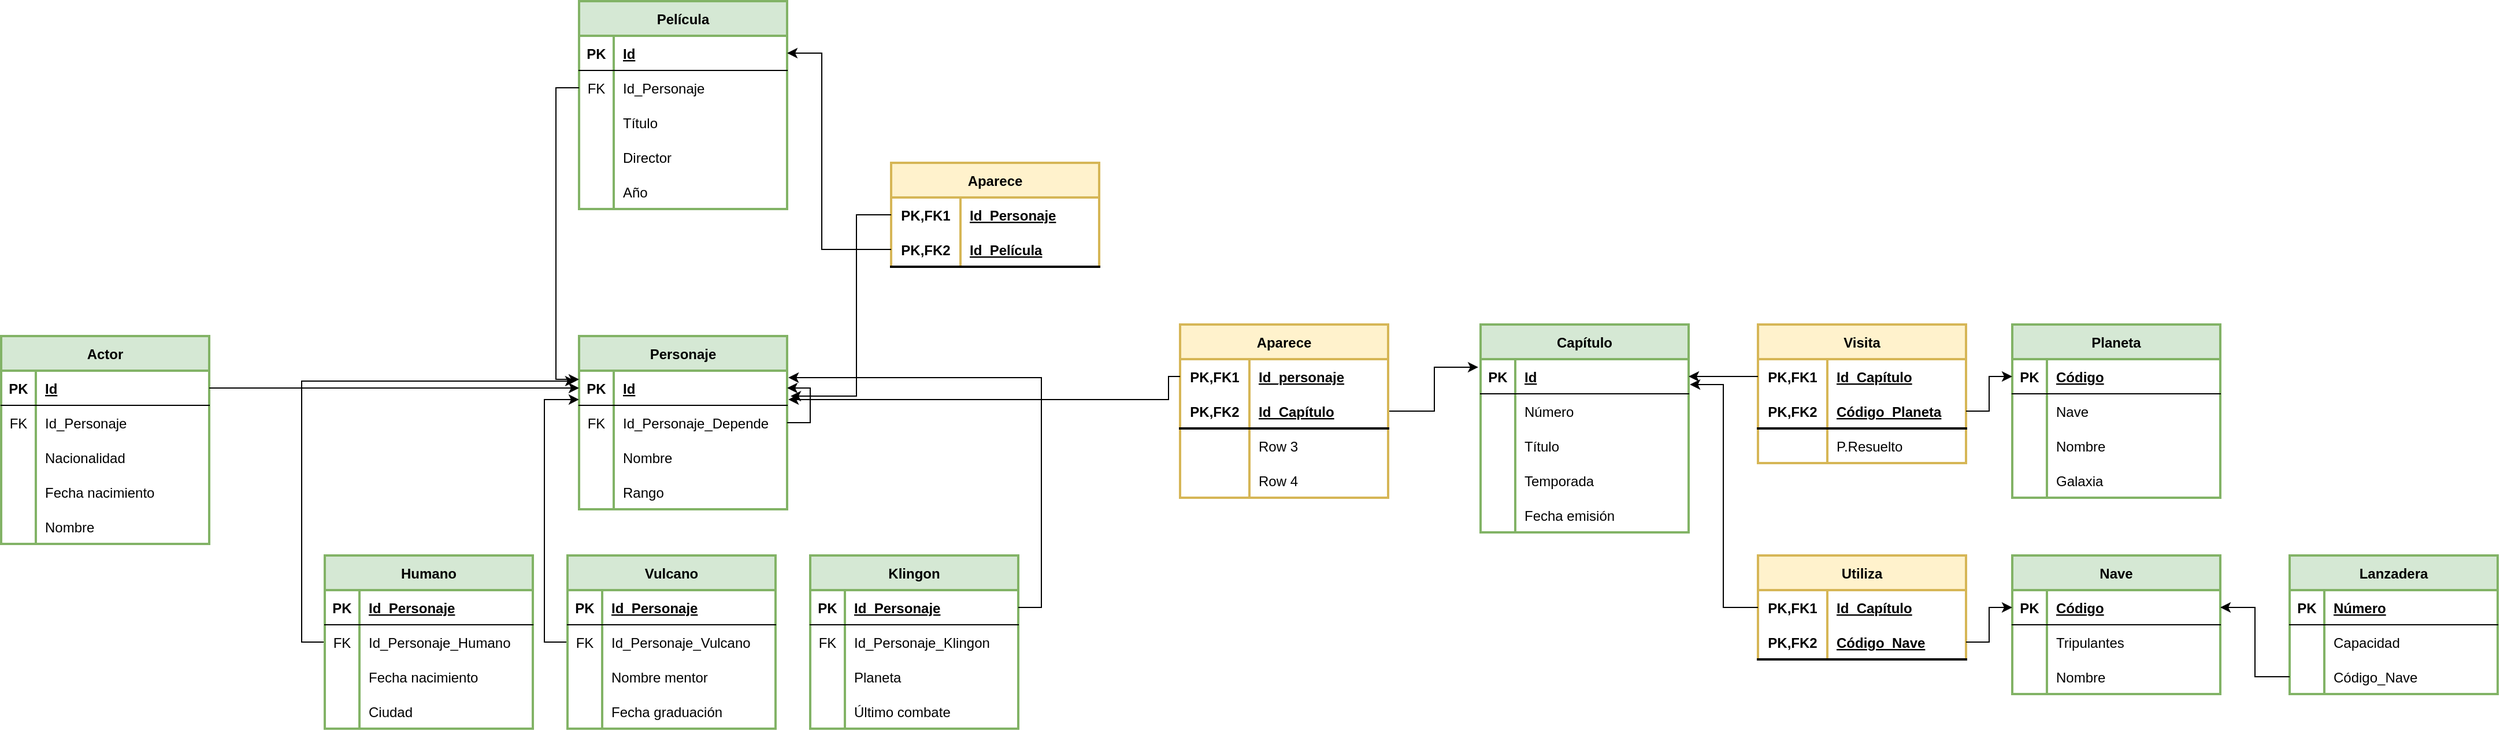<mxfile version="20.5.3" type="github">
  <diagram id="zr7fbgGvlM_vAY7GJHuK" name="Página-1">
    <mxGraphModel dx="2889" dy="1112" grid="1" gridSize="10" guides="1" tooltips="1" connect="1" arrows="1" fold="1" page="1" pageScale="1" pageWidth="827" pageHeight="1169" math="0" shadow="0">
      <root>
        <mxCell id="0" />
        <mxCell id="1" parent="0" />
        <mxCell id="YAA2ZOBh2PBdLEogPzc--1" value="Personaje" style="shape=table;startSize=30;container=1;collapsible=1;childLayout=tableLayout;fixedRows=1;rowLines=0;fontStyle=1;align=center;resizeLast=1;fillColor=#d5e8d4;strokeColor=#82b366;strokeWidth=2;" vertex="1" parent="1">
          <mxGeometry x="320" y="490" width="180" height="150" as="geometry" />
        </mxCell>
        <mxCell id="YAA2ZOBh2PBdLEogPzc--2" value="" style="shape=tableRow;horizontal=0;startSize=0;swimlaneHead=0;swimlaneBody=0;fillColor=none;collapsible=0;dropTarget=0;points=[[0,0.5],[1,0.5]];portConstraint=eastwest;top=0;left=0;right=0;bottom=1;" vertex="1" parent="YAA2ZOBh2PBdLEogPzc--1">
          <mxGeometry y="30" width="180" height="30" as="geometry" />
        </mxCell>
        <mxCell id="YAA2ZOBh2PBdLEogPzc--3" value="PK" style="shape=partialRectangle;connectable=0;fillColor=none;top=0;left=0;bottom=0;right=0;fontStyle=1;overflow=hidden;" vertex="1" parent="YAA2ZOBh2PBdLEogPzc--2">
          <mxGeometry width="30" height="30" as="geometry">
            <mxRectangle width="30" height="30" as="alternateBounds" />
          </mxGeometry>
        </mxCell>
        <mxCell id="YAA2ZOBh2PBdLEogPzc--4" value="Id" style="shape=partialRectangle;connectable=0;fillColor=none;top=0;left=0;bottom=0;right=0;align=left;spacingLeft=6;fontStyle=5;overflow=hidden;" vertex="1" parent="YAA2ZOBh2PBdLEogPzc--2">
          <mxGeometry x="30" width="150" height="30" as="geometry">
            <mxRectangle width="150" height="30" as="alternateBounds" />
          </mxGeometry>
        </mxCell>
        <mxCell id="YAA2ZOBh2PBdLEogPzc--86" style="edgeStyle=orthogonalEdgeStyle;rounded=0;orthogonalLoop=1;jettySize=auto;html=1;exitX=1;exitY=0.5;exitDx=0;exitDy=0;entryX=1;entryY=0.5;entryDx=0;entryDy=0;" edge="1" parent="YAA2ZOBh2PBdLEogPzc--1" source="YAA2ZOBh2PBdLEogPzc--83" target="YAA2ZOBh2PBdLEogPzc--2">
          <mxGeometry relative="1" as="geometry">
            <Array as="points">
              <mxPoint x="200" y="75" />
              <mxPoint x="200" y="45" />
            </Array>
          </mxGeometry>
        </mxCell>
        <mxCell id="YAA2ZOBh2PBdLEogPzc--83" value="" style="shape=tableRow;horizontal=0;startSize=0;swimlaneHead=0;swimlaneBody=0;fillColor=none;collapsible=0;dropTarget=0;points=[[0,0.5],[1,0.5]];portConstraint=eastwest;top=0;left=0;right=0;bottom=0;strokeWidth=2;" vertex="1" parent="YAA2ZOBh2PBdLEogPzc--1">
          <mxGeometry y="60" width="180" height="30" as="geometry" />
        </mxCell>
        <mxCell id="YAA2ZOBh2PBdLEogPzc--84" value="FK" style="shape=partialRectangle;connectable=0;fillColor=none;top=0;left=0;bottom=0;right=0;fontStyle=0;overflow=hidden;strokeWidth=2;" vertex="1" parent="YAA2ZOBh2PBdLEogPzc--83">
          <mxGeometry width="30" height="30" as="geometry">
            <mxRectangle width="30" height="30" as="alternateBounds" />
          </mxGeometry>
        </mxCell>
        <mxCell id="YAA2ZOBh2PBdLEogPzc--85" value="Id_Personaje_Depende" style="shape=partialRectangle;connectable=0;fillColor=none;top=0;left=0;bottom=0;right=0;align=left;spacingLeft=6;fontStyle=0;overflow=hidden;strokeWidth=2;" vertex="1" parent="YAA2ZOBh2PBdLEogPzc--83">
          <mxGeometry x="30" width="150" height="30" as="geometry">
            <mxRectangle width="150" height="30" as="alternateBounds" />
          </mxGeometry>
        </mxCell>
        <mxCell id="YAA2ZOBh2PBdLEogPzc--5" value="" style="shape=tableRow;horizontal=0;startSize=0;swimlaneHead=0;swimlaneBody=0;fillColor=none;collapsible=0;dropTarget=0;points=[[0,0.5],[1,0.5]];portConstraint=eastwest;top=0;left=0;right=0;bottom=0;" vertex="1" parent="YAA2ZOBh2PBdLEogPzc--1">
          <mxGeometry y="90" width="180" height="30" as="geometry" />
        </mxCell>
        <mxCell id="YAA2ZOBh2PBdLEogPzc--6" value="" style="shape=partialRectangle;connectable=0;fillColor=none;top=0;left=0;bottom=0;right=0;editable=1;overflow=hidden;" vertex="1" parent="YAA2ZOBh2PBdLEogPzc--5">
          <mxGeometry width="30" height="30" as="geometry">
            <mxRectangle width="30" height="30" as="alternateBounds" />
          </mxGeometry>
        </mxCell>
        <mxCell id="YAA2ZOBh2PBdLEogPzc--7" value="Nombre" style="shape=partialRectangle;connectable=0;fillColor=none;top=0;left=0;bottom=0;right=0;align=left;spacingLeft=6;overflow=hidden;" vertex="1" parent="YAA2ZOBh2PBdLEogPzc--5">
          <mxGeometry x="30" width="150" height="30" as="geometry">
            <mxRectangle width="150" height="30" as="alternateBounds" />
          </mxGeometry>
        </mxCell>
        <mxCell id="YAA2ZOBh2PBdLEogPzc--8" value="" style="shape=tableRow;horizontal=0;startSize=0;swimlaneHead=0;swimlaneBody=0;fillColor=none;collapsible=0;dropTarget=0;points=[[0,0.5],[1,0.5]];portConstraint=eastwest;top=0;left=0;right=0;bottom=0;" vertex="1" parent="YAA2ZOBh2PBdLEogPzc--1">
          <mxGeometry y="120" width="180" height="30" as="geometry" />
        </mxCell>
        <mxCell id="YAA2ZOBh2PBdLEogPzc--9" value="" style="shape=partialRectangle;connectable=0;fillColor=none;top=0;left=0;bottom=0;right=0;editable=1;overflow=hidden;" vertex="1" parent="YAA2ZOBh2PBdLEogPzc--8">
          <mxGeometry width="30" height="30" as="geometry">
            <mxRectangle width="30" height="30" as="alternateBounds" />
          </mxGeometry>
        </mxCell>
        <mxCell id="YAA2ZOBh2PBdLEogPzc--10" value="Rango" style="shape=partialRectangle;connectable=0;fillColor=none;top=0;left=0;bottom=0;right=0;align=left;spacingLeft=6;overflow=hidden;" vertex="1" parent="YAA2ZOBh2PBdLEogPzc--8">
          <mxGeometry x="30" width="150" height="30" as="geometry">
            <mxRectangle width="150" height="30" as="alternateBounds" />
          </mxGeometry>
        </mxCell>
        <mxCell id="YAA2ZOBh2PBdLEogPzc--62" style="edgeStyle=orthogonalEdgeStyle;rounded=0;orthogonalLoop=1;jettySize=auto;html=1;exitX=0;exitY=0.5;exitDx=0;exitDy=0;entryX=0;entryY=0.833;entryDx=0;entryDy=0;entryPerimeter=0;" edge="1" parent="1" source="YAA2ZOBh2PBdLEogPzc--14" target="YAA2ZOBh2PBdLEogPzc--2">
          <mxGeometry relative="1" as="geometry" />
        </mxCell>
        <mxCell id="YAA2ZOBh2PBdLEogPzc--14" value="Vulcano" style="shape=table;startSize=30;container=1;collapsible=1;childLayout=tableLayout;fixedRows=1;rowLines=0;fontStyle=1;align=center;resizeLast=1;fillColor=#d5e8d4;strokeColor=#82b366;strokeWidth=2;" vertex="1" parent="1">
          <mxGeometry x="310" y="680" width="180" height="150" as="geometry" />
        </mxCell>
        <mxCell id="YAA2ZOBh2PBdLEogPzc--15" value="" style="shape=tableRow;horizontal=0;startSize=0;swimlaneHead=0;swimlaneBody=0;fillColor=none;collapsible=0;dropTarget=0;points=[[0,0.5],[1,0.5]];portConstraint=eastwest;top=0;left=0;right=0;bottom=1;" vertex="1" parent="YAA2ZOBh2PBdLEogPzc--14">
          <mxGeometry y="30" width="180" height="30" as="geometry" />
        </mxCell>
        <mxCell id="YAA2ZOBh2PBdLEogPzc--16" value="PK" style="shape=partialRectangle;connectable=0;fillColor=none;top=0;left=0;bottom=0;right=0;fontStyle=1;overflow=hidden;" vertex="1" parent="YAA2ZOBh2PBdLEogPzc--15">
          <mxGeometry width="30" height="30" as="geometry">
            <mxRectangle width="30" height="30" as="alternateBounds" />
          </mxGeometry>
        </mxCell>
        <mxCell id="YAA2ZOBh2PBdLEogPzc--17" value="Id_Personaje" style="shape=partialRectangle;connectable=0;fillColor=none;top=0;left=0;bottom=0;right=0;align=left;spacingLeft=6;fontStyle=5;overflow=hidden;" vertex="1" parent="YAA2ZOBh2PBdLEogPzc--15">
          <mxGeometry x="30" width="150" height="30" as="geometry">
            <mxRectangle width="150" height="30" as="alternateBounds" />
          </mxGeometry>
        </mxCell>
        <mxCell id="YAA2ZOBh2PBdLEogPzc--56" value="" style="shape=tableRow;horizontal=0;startSize=0;swimlaneHead=0;swimlaneBody=0;fillColor=none;collapsible=0;dropTarget=0;points=[[0,0.5],[1,0.5]];portConstraint=eastwest;top=0;left=0;right=0;bottom=0;strokeWidth=2;" vertex="1" parent="YAA2ZOBh2PBdLEogPzc--14">
          <mxGeometry y="60" width="180" height="30" as="geometry" />
        </mxCell>
        <mxCell id="YAA2ZOBh2PBdLEogPzc--57" value="FK" style="shape=partialRectangle;connectable=0;fillColor=none;top=0;left=0;bottom=0;right=0;fontStyle=0;overflow=hidden;strokeWidth=2;" vertex="1" parent="YAA2ZOBh2PBdLEogPzc--56">
          <mxGeometry width="30" height="30" as="geometry">
            <mxRectangle width="30" height="30" as="alternateBounds" />
          </mxGeometry>
        </mxCell>
        <mxCell id="YAA2ZOBh2PBdLEogPzc--58" value="Id_Personaje_Vulcano" style="shape=partialRectangle;connectable=0;fillColor=none;top=0;left=0;bottom=0;right=0;align=left;spacingLeft=6;fontStyle=0;overflow=hidden;strokeWidth=2;" vertex="1" parent="YAA2ZOBh2PBdLEogPzc--56">
          <mxGeometry x="30" width="150" height="30" as="geometry">
            <mxRectangle width="150" height="30" as="alternateBounds" />
          </mxGeometry>
        </mxCell>
        <mxCell id="YAA2ZOBh2PBdLEogPzc--18" value="" style="shape=tableRow;horizontal=0;startSize=0;swimlaneHead=0;swimlaneBody=0;fillColor=none;collapsible=0;dropTarget=0;points=[[0,0.5],[1,0.5]];portConstraint=eastwest;top=0;left=0;right=0;bottom=0;" vertex="1" parent="YAA2ZOBh2PBdLEogPzc--14">
          <mxGeometry y="90" width="180" height="30" as="geometry" />
        </mxCell>
        <mxCell id="YAA2ZOBh2PBdLEogPzc--19" value="" style="shape=partialRectangle;connectable=0;fillColor=none;top=0;left=0;bottom=0;right=0;editable=1;overflow=hidden;" vertex="1" parent="YAA2ZOBh2PBdLEogPzc--18">
          <mxGeometry width="30" height="30" as="geometry">
            <mxRectangle width="30" height="30" as="alternateBounds" />
          </mxGeometry>
        </mxCell>
        <mxCell id="YAA2ZOBh2PBdLEogPzc--20" value="Nombre mentor" style="shape=partialRectangle;connectable=0;fillColor=none;top=0;left=0;bottom=0;right=0;align=left;spacingLeft=6;overflow=hidden;" vertex="1" parent="YAA2ZOBh2PBdLEogPzc--18">
          <mxGeometry x="30" width="150" height="30" as="geometry">
            <mxRectangle width="150" height="30" as="alternateBounds" />
          </mxGeometry>
        </mxCell>
        <mxCell id="YAA2ZOBh2PBdLEogPzc--21" value="" style="shape=tableRow;horizontal=0;startSize=0;swimlaneHead=0;swimlaneBody=0;fillColor=none;collapsible=0;dropTarget=0;points=[[0,0.5],[1,0.5]];portConstraint=eastwest;top=0;left=0;right=0;bottom=0;" vertex="1" parent="YAA2ZOBh2PBdLEogPzc--14">
          <mxGeometry y="120" width="180" height="30" as="geometry" />
        </mxCell>
        <mxCell id="YAA2ZOBh2PBdLEogPzc--22" value="" style="shape=partialRectangle;connectable=0;fillColor=none;top=0;left=0;bottom=0;right=0;editable=1;overflow=hidden;" vertex="1" parent="YAA2ZOBh2PBdLEogPzc--21">
          <mxGeometry width="30" height="30" as="geometry">
            <mxRectangle width="30" height="30" as="alternateBounds" />
          </mxGeometry>
        </mxCell>
        <mxCell id="YAA2ZOBh2PBdLEogPzc--23" value="Fecha graduación" style="shape=partialRectangle;connectable=0;fillColor=none;top=0;left=0;bottom=0;right=0;align=left;spacingLeft=6;overflow=hidden;" vertex="1" parent="YAA2ZOBh2PBdLEogPzc--21">
          <mxGeometry x="30" width="150" height="30" as="geometry">
            <mxRectangle width="150" height="30" as="alternateBounds" />
          </mxGeometry>
        </mxCell>
        <mxCell id="YAA2ZOBh2PBdLEogPzc--27" value="Klingon" style="shape=table;startSize=30;container=1;collapsible=1;childLayout=tableLayout;fixedRows=1;rowLines=0;fontStyle=1;align=center;resizeLast=1;fillColor=#d5e8d4;strokeColor=#82b366;strokeWidth=2;" vertex="1" parent="1">
          <mxGeometry x="520" y="680" width="180" height="150" as="geometry" />
        </mxCell>
        <mxCell id="YAA2ZOBh2PBdLEogPzc--28" value="" style="shape=tableRow;horizontal=0;startSize=0;swimlaneHead=0;swimlaneBody=0;fillColor=none;collapsible=0;dropTarget=0;points=[[0,0.5],[1,0.5]];portConstraint=eastwest;top=0;left=0;right=0;bottom=1;" vertex="1" parent="YAA2ZOBh2PBdLEogPzc--27">
          <mxGeometry y="30" width="180" height="30" as="geometry" />
        </mxCell>
        <mxCell id="YAA2ZOBh2PBdLEogPzc--29" value="PK" style="shape=partialRectangle;connectable=0;fillColor=none;top=0;left=0;bottom=0;right=0;fontStyle=1;overflow=hidden;" vertex="1" parent="YAA2ZOBh2PBdLEogPzc--28">
          <mxGeometry width="30" height="30" as="geometry">
            <mxRectangle width="30" height="30" as="alternateBounds" />
          </mxGeometry>
        </mxCell>
        <mxCell id="YAA2ZOBh2PBdLEogPzc--30" value="Id_Personaje" style="shape=partialRectangle;connectable=0;fillColor=none;top=0;left=0;bottom=0;right=0;align=left;spacingLeft=6;fontStyle=5;overflow=hidden;" vertex="1" parent="YAA2ZOBh2PBdLEogPzc--28">
          <mxGeometry x="30" width="150" height="30" as="geometry">
            <mxRectangle width="150" height="30" as="alternateBounds" />
          </mxGeometry>
        </mxCell>
        <mxCell id="YAA2ZOBh2PBdLEogPzc--59" value="" style="shape=tableRow;horizontal=0;startSize=0;swimlaneHead=0;swimlaneBody=0;fillColor=none;collapsible=0;dropTarget=0;points=[[0,0.5],[1,0.5]];portConstraint=eastwest;top=0;left=0;right=0;bottom=0;strokeWidth=2;" vertex="1" parent="YAA2ZOBh2PBdLEogPzc--27">
          <mxGeometry y="60" width="180" height="30" as="geometry" />
        </mxCell>
        <mxCell id="YAA2ZOBh2PBdLEogPzc--60" value="FK" style="shape=partialRectangle;connectable=0;fillColor=none;top=0;left=0;bottom=0;right=0;fontStyle=0;overflow=hidden;strokeWidth=2;" vertex="1" parent="YAA2ZOBh2PBdLEogPzc--59">
          <mxGeometry width="30" height="30" as="geometry">
            <mxRectangle width="30" height="30" as="alternateBounds" />
          </mxGeometry>
        </mxCell>
        <mxCell id="YAA2ZOBh2PBdLEogPzc--61" value="Id_Personaje_Klingon" style="shape=partialRectangle;connectable=0;fillColor=none;top=0;left=0;bottom=0;right=0;align=left;spacingLeft=6;fontStyle=0;overflow=hidden;strokeWidth=2;" vertex="1" parent="YAA2ZOBh2PBdLEogPzc--59">
          <mxGeometry x="30" width="150" height="30" as="geometry">
            <mxRectangle width="150" height="30" as="alternateBounds" />
          </mxGeometry>
        </mxCell>
        <mxCell id="YAA2ZOBh2PBdLEogPzc--31" value="" style="shape=tableRow;horizontal=0;startSize=0;swimlaneHead=0;swimlaneBody=0;fillColor=none;collapsible=0;dropTarget=0;points=[[0,0.5],[1,0.5]];portConstraint=eastwest;top=0;left=0;right=0;bottom=0;" vertex="1" parent="YAA2ZOBh2PBdLEogPzc--27">
          <mxGeometry y="90" width="180" height="30" as="geometry" />
        </mxCell>
        <mxCell id="YAA2ZOBh2PBdLEogPzc--32" value="" style="shape=partialRectangle;connectable=0;fillColor=none;top=0;left=0;bottom=0;right=0;editable=1;overflow=hidden;" vertex="1" parent="YAA2ZOBh2PBdLEogPzc--31">
          <mxGeometry width="30" height="30" as="geometry">
            <mxRectangle width="30" height="30" as="alternateBounds" />
          </mxGeometry>
        </mxCell>
        <mxCell id="YAA2ZOBh2PBdLEogPzc--33" value="Planeta" style="shape=partialRectangle;connectable=0;fillColor=none;top=0;left=0;bottom=0;right=0;align=left;spacingLeft=6;overflow=hidden;" vertex="1" parent="YAA2ZOBh2PBdLEogPzc--31">
          <mxGeometry x="30" width="150" height="30" as="geometry">
            <mxRectangle width="150" height="30" as="alternateBounds" />
          </mxGeometry>
        </mxCell>
        <mxCell id="YAA2ZOBh2PBdLEogPzc--34" value="" style="shape=tableRow;horizontal=0;startSize=0;swimlaneHead=0;swimlaneBody=0;fillColor=none;collapsible=0;dropTarget=0;points=[[0,0.5],[1,0.5]];portConstraint=eastwest;top=0;left=0;right=0;bottom=0;" vertex="1" parent="YAA2ZOBh2PBdLEogPzc--27">
          <mxGeometry y="120" width="180" height="30" as="geometry" />
        </mxCell>
        <mxCell id="YAA2ZOBh2PBdLEogPzc--35" value="" style="shape=partialRectangle;connectable=0;fillColor=none;top=0;left=0;bottom=0;right=0;editable=1;overflow=hidden;" vertex="1" parent="YAA2ZOBh2PBdLEogPzc--34">
          <mxGeometry width="30" height="30" as="geometry">
            <mxRectangle width="30" height="30" as="alternateBounds" />
          </mxGeometry>
        </mxCell>
        <mxCell id="YAA2ZOBh2PBdLEogPzc--36" value="Último combate" style="shape=partialRectangle;connectable=0;fillColor=none;top=0;left=0;bottom=0;right=0;align=left;spacingLeft=6;overflow=hidden;" vertex="1" parent="YAA2ZOBh2PBdLEogPzc--34">
          <mxGeometry x="30" width="150" height="30" as="geometry">
            <mxRectangle width="150" height="30" as="alternateBounds" />
          </mxGeometry>
        </mxCell>
        <mxCell id="YAA2ZOBh2PBdLEogPzc--63" style="edgeStyle=orthogonalEdgeStyle;rounded=0;orthogonalLoop=1;jettySize=auto;html=1;exitX=0;exitY=0.5;exitDx=0;exitDy=0;entryX=-0.017;entryY=0.3;entryDx=0;entryDy=0;entryPerimeter=0;" edge="1" parent="1" source="YAA2ZOBh2PBdLEogPzc--40" target="YAA2ZOBh2PBdLEogPzc--2">
          <mxGeometry relative="1" as="geometry" />
        </mxCell>
        <mxCell id="YAA2ZOBh2PBdLEogPzc--40" value="Humano" style="shape=table;startSize=30;container=1;collapsible=1;childLayout=tableLayout;fixedRows=1;rowLines=0;fontStyle=1;align=center;resizeLast=1;fillColor=#d5e8d4;strokeColor=#82b366;strokeWidth=2;" vertex="1" parent="1">
          <mxGeometry x="100" y="680" width="180" height="150" as="geometry" />
        </mxCell>
        <mxCell id="YAA2ZOBh2PBdLEogPzc--41" value="" style="shape=tableRow;horizontal=0;startSize=0;swimlaneHead=0;swimlaneBody=0;fillColor=none;collapsible=0;dropTarget=0;points=[[0,0.5],[1,0.5]];portConstraint=eastwest;top=0;left=0;right=0;bottom=1;" vertex="1" parent="YAA2ZOBh2PBdLEogPzc--40">
          <mxGeometry y="30" width="180" height="30" as="geometry" />
        </mxCell>
        <mxCell id="YAA2ZOBh2PBdLEogPzc--42" value="PK" style="shape=partialRectangle;connectable=0;fillColor=none;top=0;left=0;bottom=0;right=0;fontStyle=1;overflow=hidden;" vertex="1" parent="YAA2ZOBh2PBdLEogPzc--41">
          <mxGeometry width="30" height="30" as="geometry">
            <mxRectangle width="30" height="30" as="alternateBounds" />
          </mxGeometry>
        </mxCell>
        <mxCell id="YAA2ZOBh2PBdLEogPzc--43" value="Id_Personaje" style="shape=partialRectangle;connectable=0;fillColor=none;top=0;left=0;bottom=0;right=0;align=left;spacingLeft=6;fontStyle=5;overflow=hidden;" vertex="1" parent="YAA2ZOBh2PBdLEogPzc--41">
          <mxGeometry x="30" width="150" height="30" as="geometry">
            <mxRectangle width="150" height="30" as="alternateBounds" />
          </mxGeometry>
        </mxCell>
        <mxCell id="YAA2ZOBh2PBdLEogPzc--53" value="" style="shape=tableRow;horizontal=0;startSize=0;swimlaneHead=0;swimlaneBody=0;fillColor=none;collapsible=0;dropTarget=0;points=[[0,0.5],[1,0.5]];portConstraint=eastwest;top=0;left=0;right=0;bottom=0;strokeWidth=2;" vertex="1" parent="YAA2ZOBh2PBdLEogPzc--40">
          <mxGeometry y="60" width="180" height="30" as="geometry" />
        </mxCell>
        <mxCell id="YAA2ZOBh2PBdLEogPzc--54" value="FK" style="shape=partialRectangle;connectable=0;fillColor=none;top=0;left=0;bottom=0;right=0;fontStyle=0;overflow=hidden;strokeWidth=2;" vertex="1" parent="YAA2ZOBh2PBdLEogPzc--53">
          <mxGeometry width="30" height="30" as="geometry">
            <mxRectangle width="30" height="30" as="alternateBounds" />
          </mxGeometry>
        </mxCell>
        <mxCell id="YAA2ZOBh2PBdLEogPzc--55" value="Id_Personaje_Humano" style="shape=partialRectangle;connectable=0;fillColor=none;top=0;left=0;bottom=0;right=0;align=left;spacingLeft=6;fontStyle=0;overflow=hidden;strokeWidth=2;" vertex="1" parent="YAA2ZOBh2PBdLEogPzc--53">
          <mxGeometry x="30" width="150" height="30" as="geometry">
            <mxRectangle width="150" height="30" as="alternateBounds" />
          </mxGeometry>
        </mxCell>
        <mxCell id="YAA2ZOBh2PBdLEogPzc--44" value="" style="shape=tableRow;horizontal=0;startSize=0;swimlaneHead=0;swimlaneBody=0;fillColor=none;collapsible=0;dropTarget=0;points=[[0,0.5],[1,0.5]];portConstraint=eastwest;top=0;left=0;right=0;bottom=0;" vertex="1" parent="YAA2ZOBh2PBdLEogPzc--40">
          <mxGeometry y="90" width="180" height="30" as="geometry" />
        </mxCell>
        <mxCell id="YAA2ZOBh2PBdLEogPzc--45" value="" style="shape=partialRectangle;connectable=0;fillColor=none;top=0;left=0;bottom=0;right=0;editable=1;overflow=hidden;" vertex="1" parent="YAA2ZOBh2PBdLEogPzc--44">
          <mxGeometry width="30" height="30" as="geometry">
            <mxRectangle width="30" height="30" as="alternateBounds" />
          </mxGeometry>
        </mxCell>
        <mxCell id="YAA2ZOBh2PBdLEogPzc--46" value="Fecha nacimiento" style="shape=partialRectangle;connectable=0;fillColor=none;top=0;left=0;bottom=0;right=0;align=left;spacingLeft=6;overflow=hidden;" vertex="1" parent="YAA2ZOBh2PBdLEogPzc--44">
          <mxGeometry x="30" width="150" height="30" as="geometry">
            <mxRectangle width="150" height="30" as="alternateBounds" />
          </mxGeometry>
        </mxCell>
        <mxCell id="YAA2ZOBh2PBdLEogPzc--47" value="" style="shape=tableRow;horizontal=0;startSize=0;swimlaneHead=0;swimlaneBody=0;fillColor=none;collapsible=0;dropTarget=0;points=[[0,0.5],[1,0.5]];portConstraint=eastwest;top=0;left=0;right=0;bottom=0;" vertex="1" parent="YAA2ZOBh2PBdLEogPzc--40">
          <mxGeometry y="120" width="180" height="30" as="geometry" />
        </mxCell>
        <mxCell id="YAA2ZOBh2PBdLEogPzc--48" value="" style="shape=partialRectangle;connectable=0;fillColor=none;top=0;left=0;bottom=0;right=0;editable=1;overflow=hidden;" vertex="1" parent="YAA2ZOBh2PBdLEogPzc--47">
          <mxGeometry width="30" height="30" as="geometry">
            <mxRectangle width="30" height="30" as="alternateBounds" />
          </mxGeometry>
        </mxCell>
        <mxCell id="YAA2ZOBh2PBdLEogPzc--49" value="Ciudad" style="shape=partialRectangle;connectable=0;fillColor=none;top=0;left=0;bottom=0;right=0;align=left;spacingLeft=6;overflow=hidden;" vertex="1" parent="YAA2ZOBh2PBdLEogPzc--47">
          <mxGeometry x="30" width="150" height="30" as="geometry">
            <mxRectangle width="150" height="30" as="alternateBounds" />
          </mxGeometry>
        </mxCell>
        <mxCell id="YAA2ZOBh2PBdLEogPzc--65" style="edgeStyle=orthogonalEdgeStyle;rounded=0;orthogonalLoop=1;jettySize=auto;html=1;exitX=1;exitY=0.5;exitDx=0;exitDy=0;entryX=1.006;entryY=0.2;entryDx=0;entryDy=0;entryPerimeter=0;" edge="1" parent="1" source="YAA2ZOBh2PBdLEogPzc--28" target="YAA2ZOBh2PBdLEogPzc--2">
          <mxGeometry relative="1" as="geometry" />
        </mxCell>
        <mxCell id="YAA2ZOBh2PBdLEogPzc--66" value="Actor" style="shape=table;startSize=30;container=1;collapsible=1;childLayout=tableLayout;fixedRows=1;rowLines=0;fontStyle=1;align=center;resizeLast=1;fillColor=#d5e8d4;strokeColor=#82b366;strokeWidth=2;" vertex="1" parent="1">
          <mxGeometry x="-180" y="490" width="180" height="180" as="geometry" />
        </mxCell>
        <mxCell id="YAA2ZOBh2PBdLEogPzc--67" value="" style="shape=tableRow;horizontal=0;startSize=0;swimlaneHead=0;swimlaneBody=0;fillColor=none;collapsible=0;dropTarget=0;points=[[0,0.5],[1,0.5]];portConstraint=eastwest;top=0;left=0;right=0;bottom=1;" vertex="1" parent="YAA2ZOBh2PBdLEogPzc--66">
          <mxGeometry y="30" width="180" height="30" as="geometry" />
        </mxCell>
        <mxCell id="YAA2ZOBh2PBdLEogPzc--68" value="PK" style="shape=partialRectangle;connectable=0;fillColor=none;top=0;left=0;bottom=0;right=0;fontStyle=1;overflow=hidden;" vertex="1" parent="YAA2ZOBh2PBdLEogPzc--67">
          <mxGeometry width="30" height="30" as="geometry">
            <mxRectangle width="30" height="30" as="alternateBounds" />
          </mxGeometry>
        </mxCell>
        <mxCell id="YAA2ZOBh2PBdLEogPzc--69" value="Id" style="shape=partialRectangle;connectable=0;fillColor=none;top=0;left=0;bottom=0;right=0;align=left;spacingLeft=6;fontStyle=5;overflow=hidden;" vertex="1" parent="YAA2ZOBh2PBdLEogPzc--67">
          <mxGeometry x="30" width="150" height="30" as="geometry">
            <mxRectangle width="150" height="30" as="alternateBounds" />
          </mxGeometry>
        </mxCell>
        <mxCell id="YAA2ZOBh2PBdLEogPzc--79" value="" style="shape=tableRow;horizontal=0;startSize=0;swimlaneHead=0;swimlaneBody=0;fillColor=none;collapsible=0;dropTarget=0;points=[[0,0.5],[1,0.5]];portConstraint=eastwest;top=0;left=0;right=0;bottom=0;strokeWidth=2;" vertex="1" parent="YAA2ZOBh2PBdLEogPzc--66">
          <mxGeometry y="60" width="180" height="30" as="geometry" />
        </mxCell>
        <mxCell id="YAA2ZOBh2PBdLEogPzc--80" value="FK" style="shape=partialRectangle;connectable=0;fillColor=none;top=0;left=0;bottom=0;right=0;fontStyle=0;overflow=hidden;strokeWidth=2;" vertex="1" parent="YAA2ZOBh2PBdLEogPzc--79">
          <mxGeometry width="30" height="30" as="geometry">
            <mxRectangle width="30" height="30" as="alternateBounds" />
          </mxGeometry>
        </mxCell>
        <mxCell id="YAA2ZOBh2PBdLEogPzc--81" value="Id_Personaje" style="shape=partialRectangle;connectable=0;fillColor=none;top=0;left=0;bottom=0;right=0;align=left;spacingLeft=6;fontStyle=0;overflow=hidden;strokeWidth=2;" vertex="1" parent="YAA2ZOBh2PBdLEogPzc--79">
          <mxGeometry x="30" width="150" height="30" as="geometry">
            <mxRectangle width="150" height="30" as="alternateBounds" />
          </mxGeometry>
        </mxCell>
        <mxCell id="YAA2ZOBh2PBdLEogPzc--70" value="" style="shape=tableRow;horizontal=0;startSize=0;swimlaneHead=0;swimlaneBody=0;fillColor=none;collapsible=0;dropTarget=0;points=[[0,0.5],[1,0.5]];portConstraint=eastwest;top=0;left=0;right=0;bottom=0;" vertex="1" parent="YAA2ZOBh2PBdLEogPzc--66">
          <mxGeometry y="90" width="180" height="30" as="geometry" />
        </mxCell>
        <mxCell id="YAA2ZOBh2PBdLEogPzc--71" value="" style="shape=partialRectangle;connectable=0;fillColor=none;top=0;left=0;bottom=0;right=0;editable=1;overflow=hidden;" vertex="1" parent="YAA2ZOBh2PBdLEogPzc--70">
          <mxGeometry width="30" height="30" as="geometry">
            <mxRectangle width="30" height="30" as="alternateBounds" />
          </mxGeometry>
        </mxCell>
        <mxCell id="YAA2ZOBh2PBdLEogPzc--72" value="Nacionalidad" style="shape=partialRectangle;connectable=0;fillColor=none;top=0;left=0;bottom=0;right=0;align=left;spacingLeft=6;overflow=hidden;" vertex="1" parent="YAA2ZOBh2PBdLEogPzc--70">
          <mxGeometry x="30" width="150" height="30" as="geometry">
            <mxRectangle width="150" height="30" as="alternateBounds" />
          </mxGeometry>
        </mxCell>
        <mxCell id="YAA2ZOBh2PBdLEogPzc--73" value="" style="shape=tableRow;horizontal=0;startSize=0;swimlaneHead=0;swimlaneBody=0;fillColor=none;collapsible=0;dropTarget=0;points=[[0,0.5],[1,0.5]];portConstraint=eastwest;top=0;left=0;right=0;bottom=0;" vertex="1" parent="YAA2ZOBh2PBdLEogPzc--66">
          <mxGeometry y="120" width="180" height="30" as="geometry" />
        </mxCell>
        <mxCell id="YAA2ZOBh2PBdLEogPzc--74" value="" style="shape=partialRectangle;connectable=0;fillColor=none;top=0;left=0;bottom=0;right=0;editable=1;overflow=hidden;" vertex="1" parent="YAA2ZOBh2PBdLEogPzc--73">
          <mxGeometry width="30" height="30" as="geometry">
            <mxRectangle width="30" height="30" as="alternateBounds" />
          </mxGeometry>
        </mxCell>
        <mxCell id="YAA2ZOBh2PBdLEogPzc--75" value="Fecha nacimiento" style="shape=partialRectangle;connectable=0;fillColor=none;top=0;left=0;bottom=0;right=0;align=left;spacingLeft=6;overflow=hidden;" vertex="1" parent="YAA2ZOBh2PBdLEogPzc--73">
          <mxGeometry x="30" width="150" height="30" as="geometry">
            <mxRectangle width="150" height="30" as="alternateBounds" />
          </mxGeometry>
        </mxCell>
        <mxCell id="YAA2ZOBh2PBdLEogPzc--76" value="" style="shape=tableRow;horizontal=0;startSize=0;swimlaneHead=0;swimlaneBody=0;fillColor=none;collapsible=0;dropTarget=0;points=[[0,0.5],[1,0.5]];portConstraint=eastwest;top=0;left=0;right=0;bottom=0;" vertex="1" parent="YAA2ZOBh2PBdLEogPzc--66">
          <mxGeometry y="150" width="180" height="30" as="geometry" />
        </mxCell>
        <mxCell id="YAA2ZOBh2PBdLEogPzc--77" value="" style="shape=partialRectangle;connectable=0;fillColor=none;top=0;left=0;bottom=0;right=0;editable=1;overflow=hidden;" vertex="1" parent="YAA2ZOBh2PBdLEogPzc--76">
          <mxGeometry width="30" height="30" as="geometry">
            <mxRectangle width="30" height="30" as="alternateBounds" />
          </mxGeometry>
        </mxCell>
        <mxCell id="YAA2ZOBh2PBdLEogPzc--78" value="Nombre" style="shape=partialRectangle;connectable=0;fillColor=none;top=0;left=0;bottom=0;right=0;align=left;spacingLeft=6;overflow=hidden;" vertex="1" parent="YAA2ZOBh2PBdLEogPzc--76">
          <mxGeometry x="30" width="150" height="30" as="geometry">
            <mxRectangle width="150" height="30" as="alternateBounds" />
          </mxGeometry>
        </mxCell>
        <mxCell id="YAA2ZOBh2PBdLEogPzc--82" style="edgeStyle=orthogonalEdgeStyle;rounded=0;orthogonalLoop=1;jettySize=auto;html=1;exitX=1;exitY=0.5;exitDx=0;exitDy=0;entryX=0;entryY=0.5;entryDx=0;entryDy=0;" edge="1" parent="1" source="YAA2ZOBh2PBdLEogPzc--67" target="YAA2ZOBh2PBdLEogPzc--2">
          <mxGeometry relative="1" as="geometry" />
        </mxCell>
        <mxCell id="YAA2ZOBh2PBdLEogPzc--87" value="Aparece" style="shape=table;startSize=30;container=1;collapsible=1;childLayout=tableLayout;fixedRows=1;rowLines=0;fontStyle=1;align=center;resizeLast=1;strokeWidth=2;fillColor=#fff2cc;strokeColor=#d6b656;" vertex="1" parent="1">
          <mxGeometry x="590" y="340" width="180" height="90" as="geometry" />
        </mxCell>
        <mxCell id="YAA2ZOBh2PBdLEogPzc--88" value="" style="shape=tableRow;horizontal=0;startSize=0;swimlaneHead=0;swimlaneBody=0;fillColor=none;collapsible=0;dropTarget=0;points=[[0,0.5],[1,0.5]];portConstraint=eastwest;top=0;left=0;right=0;bottom=0;strokeWidth=2;" vertex="1" parent="YAA2ZOBh2PBdLEogPzc--87">
          <mxGeometry y="30" width="180" height="30" as="geometry" />
        </mxCell>
        <mxCell id="YAA2ZOBh2PBdLEogPzc--89" value="PK,FK1" style="shape=partialRectangle;connectable=0;fillColor=none;top=0;left=0;bottom=0;right=0;fontStyle=1;overflow=hidden;strokeWidth=2;" vertex="1" parent="YAA2ZOBh2PBdLEogPzc--88">
          <mxGeometry width="60" height="30" as="geometry">
            <mxRectangle width="60" height="30" as="alternateBounds" />
          </mxGeometry>
        </mxCell>
        <mxCell id="YAA2ZOBh2PBdLEogPzc--90" value="Id_Personaje" style="shape=partialRectangle;connectable=0;fillColor=none;top=0;left=0;bottom=0;right=0;align=left;spacingLeft=6;fontStyle=5;overflow=hidden;strokeWidth=2;" vertex="1" parent="YAA2ZOBh2PBdLEogPzc--88">
          <mxGeometry x="60" width="120" height="30" as="geometry">
            <mxRectangle width="120" height="30" as="alternateBounds" />
          </mxGeometry>
        </mxCell>
        <mxCell id="YAA2ZOBh2PBdLEogPzc--91" value="" style="shape=tableRow;horizontal=0;startSize=0;swimlaneHead=0;swimlaneBody=0;fillColor=none;collapsible=0;dropTarget=0;points=[[0,0.5],[1,0.5]];portConstraint=eastwest;top=0;left=0;right=0;bottom=1;strokeWidth=2;" vertex="1" parent="YAA2ZOBh2PBdLEogPzc--87">
          <mxGeometry y="60" width="180" height="30" as="geometry" />
        </mxCell>
        <mxCell id="YAA2ZOBh2PBdLEogPzc--92" value="PK,FK2" style="shape=partialRectangle;connectable=0;fillColor=none;top=0;left=0;bottom=0;right=0;fontStyle=1;overflow=hidden;strokeWidth=2;" vertex="1" parent="YAA2ZOBh2PBdLEogPzc--91">
          <mxGeometry width="60" height="30" as="geometry">
            <mxRectangle width="60" height="30" as="alternateBounds" />
          </mxGeometry>
        </mxCell>
        <mxCell id="YAA2ZOBh2PBdLEogPzc--93" value="Id_Película" style="shape=partialRectangle;connectable=0;fillColor=none;top=0;left=0;bottom=0;right=0;align=left;spacingLeft=6;fontStyle=5;overflow=hidden;strokeWidth=2;" vertex="1" parent="YAA2ZOBh2PBdLEogPzc--91">
          <mxGeometry x="60" width="120" height="30" as="geometry">
            <mxRectangle width="120" height="30" as="alternateBounds" />
          </mxGeometry>
        </mxCell>
        <mxCell id="YAA2ZOBh2PBdLEogPzc--100" style="edgeStyle=orthogonalEdgeStyle;rounded=0;orthogonalLoop=1;jettySize=auto;html=1;exitX=0;exitY=0.5;exitDx=0;exitDy=0;entryX=1.017;entryY=0.733;entryDx=0;entryDy=0;entryPerimeter=0;" edge="1" parent="1" source="YAA2ZOBh2PBdLEogPzc--88" target="YAA2ZOBh2PBdLEogPzc--2">
          <mxGeometry relative="1" as="geometry">
            <Array as="points">
              <mxPoint x="560" y="385" />
              <mxPoint x="560" y="542" />
            </Array>
          </mxGeometry>
        </mxCell>
        <mxCell id="YAA2ZOBh2PBdLEogPzc--101" value="Película" style="shape=table;startSize=30;container=1;collapsible=1;childLayout=tableLayout;fixedRows=1;rowLines=0;fontStyle=1;align=center;resizeLast=1;fillColor=#d5e8d4;strokeColor=#82b366;strokeWidth=2;" vertex="1" parent="1">
          <mxGeometry x="320" y="200" width="180" height="180" as="geometry" />
        </mxCell>
        <mxCell id="YAA2ZOBh2PBdLEogPzc--102" value="" style="shape=tableRow;horizontal=0;startSize=0;swimlaneHead=0;swimlaneBody=0;fillColor=none;collapsible=0;dropTarget=0;points=[[0,0.5],[1,0.5]];portConstraint=eastwest;top=0;left=0;right=0;bottom=1;" vertex="1" parent="YAA2ZOBh2PBdLEogPzc--101">
          <mxGeometry y="30" width="180" height="30" as="geometry" />
        </mxCell>
        <mxCell id="YAA2ZOBh2PBdLEogPzc--103" value="PK" style="shape=partialRectangle;connectable=0;fillColor=none;top=0;left=0;bottom=0;right=0;fontStyle=1;overflow=hidden;" vertex="1" parent="YAA2ZOBh2PBdLEogPzc--102">
          <mxGeometry width="30" height="30" as="geometry">
            <mxRectangle width="30" height="30" as="alternateBounds" />
          </mxGeometry>
        </mxCell>
        <mxCell id="YAA2ZOBh2PBdLEogPzc--104" value="Id" style="shape=partialRectangle;connectable=0;fillColor=none;top=0;left=0;bottom=0;right=0;align=left;spacingLeft=6;fontStyle=5;overflow=hidden;" vertex="1" parent="YAA2ZOBh2PBdLEogPzc--102">
          <mxGeometry x="30" width="150" height="30" as="geometry">
            <mxRectangle width="150" height="30" as="alternateBounds" />
          </mxGeometry>
        </mxCell>
        <mxCell id="YAA2ZOBh2PBdLEogPzc--115" value="" style="shape=tableRow;horizontal=0;startSize=0;swimlaneHead=0;swimlaneBody=0;fillColor=none;collapsible=0;dropTarget=0;points=[[0,0.5],[1,0.5]];portConstraint=eastwest;top=0;left=0;right=0;bottom=0;strokeWidth=2;" vertex="1" parent="YAA2ZOBh2PBdLEogPzc--101">
          <mxGeometry y="60" width="180" height="30" as="geometry" />
        </mxCell>
        <mxCell id="YAA2ZOBh2PBdLEogPzc--116" value="FK" style="shape=partialRectangle;connectable=0;fillColor=none;top=0;left=0;bottom=0;right=0;fontStyle=0;overflow=hidden;strokeWidth=2;" vertex="1" parent="YAA2ZOBh2PBdLEogPzc--115">
          <mxGeometry width="30" height="30" as="geometry">
            <mxRectangle width="30" height="30" as="alternateBounds" />
          </mxGeometry>
        </mxCell>
        <mxCell id="YAA2ZOBh2PBdLEogPzc--117" value="Id_Personaje" style="shape=partialRectangle;connectable=0;fillColor=none;top=0;left=0;bottom=0;right=0;align=left;spacingLeft=6;fontStyle=0;overflow=hidden;strokeWidth=2;" vertex="1" parent="YAA2ZOBh2PBdLEogPzc--115">
          <mxGeometry x="30" width="150" height="30" as="geometry">
            <mxRectangle width="150" height="30" as="alternateBounds" />
          </mxGeometry>
        </mxCell>
        <mxCell id="YAA2ZOBh2PBdLEogPzc--105" value="" style="shape=tableRow;horizontal=0;startSize=0;swimlaneHead=0;swimlaneBody=0;fillColor=none;collapsible=0;dropTarget=0;points=[[0,0.5],[1,0.5]];portConstraint=eastwest;top=0;left=0;right=0;bottom=0;" vertex="1" parent="YAA2ZOBh2PBdLEogPzc--101">
          <mxGeometry y="90" width="180" height="30" as="geometry" />
        </mxCell>
        <mxCell id="YAA2ZOBh2PBdLEogPzc--106" value="" style="shape=partialRectangle;connectable=0;fillColor=none;top=0;left=0;bottom=0;right=0;editable=1;overflow=hidden;" vertex="1" parent="YAA2ZOBh2PBdLEogPzc--105">
          <mxGeometry width="30" height="30" as="geometry">
            <mxRectangle width="30" height="30" as="alternateBounds" />
          </mxGeometry>
        </mxCell>
        <mxCell id="YAA2ZOBh2PBdLEogPzc--107" value="Título" style="shape=partialRectangle;connectable=0;fillColor=none;top=0;left=0;bottom=0;right=0;align=left;spacingLeft=6;overflow=hidden;" vertex="1" parent="YAA2ZOBh2PBdLEogPzc--105">
          <mxGeometry x="30" width="150" height="30" as="geometry">
            <mxRectangle width="150" height="30" as="alternateBounds" />
          </mxGeometry>
        </mxCell>
        <mxCell id="YAA2ZOBh2PBdLEogPzc--108" value="" style="shape=tableRow;horizontal=0;startSize=0;swimlaneHead=0;swimlaneBody=0;fillColor=none;collapsible=0;dropTarget=0;points=[[0,0.5],[1,0.5]];portConstraint=eastwest;top=0;left=0;right=0;bottom=0;" vertex="1" parent="YAA2ZOBh2PBdLEogPzc--101">
          <mxGeometry y="120" width="180" height="30" as="geometry" />
        </mxCell>
        <mxCell id="YAA2ZOBh2PBdLEogPzc--109" value="" style="shape=partialRectangle;connectable=0;fillColor=none;top=0;left=0;bottom=0;right=0;editable=1;overflow=hidden;" vertex="1" parent="YAA2ZOBh2PBdLEogPzc--108">
          <mxGeometry width="30" height="30" as="geometry">
            <mxRectangle width="30" height="30" as="alternateBounds" />
          </mxGeometry>
        </mxCell>
        <mxCell id="YAA2ZOBh2PBdLEogPzc--110" value="Director" style="shape=partialRectangle;connectable=0;fillColor=none;top=0;left=0;bottom=0;right=0;align=left;spacingLeft=6;overflow=hidden;" vertex="1" parent="YAA2ZOBh2PBdLEogPzc--108">
          <mxGeometry x="30" width="150" height="30" as="geometry">
            <mxRectangle width="150" height="30" as="alternateBounds" />
          </mxGeometry>
        </mxCell>
        <mxCell id="YAA2ZOBh2PBdLEogPzc--111" value="" style="shape=tableRow;horizontal=0;startSize=0;swimlaneHead=0;swimlaneBody=0;fillColor=none;collapsible=0;dropTarget=0;points=[[0,0.5],[1,0.5]];portConstraint=eastwest;top=0;left=0;right=0;bottom=0;" vertex="1" parent="YAA2ZOBh2PBdLEogPzc--101">
          <mxGeometry y="150" width="180" height="30" as="geometry" />
        </mxCell>
        <mxCell id="YAA2ZOBh2PBdLEogPzc--112" value="" style="shape=partialRectangle;connectable=0;fillColor=none;top=0;left=0;bottom=0;right=0;editable=1;overflow=hidden;" vertex="1" parent="YAA2ZOBh2PBdLEogPzc--111">
          <mxGeometry width="30" height="30" as="geometry">
            <mxRectangle width="30" height="30" as="alternateBounds" />
          </mxGeometry>
        </mxCell>
        <mxCell id="YAA2ZOBh2PBdLEogPzc--113" value="Año" style="shape=partialRectangle;connectable=0;fillColor=none;top=0;left=0;bottom=0;right=0;align=left;spacingLeft=6;overflow=hidden;" vertex="1" parent="YAA2ZOBh2PBdLEogPzc--111">
          <mxGeometry x="30" width="150" height="30" as="geometry">
            <mxRectangle width="150" height="30" as="alternateBounds" />
          </mxGeometry>
        </mxCell>
        <mxCell id="YAA2ZOBh2PBdLEogPzc--114" style="edgeStyle=orthogonalEdgeStyle;rounded=0;orthogonalLoop=1;jettySize=auto;html=1;exitX=0;exitY=0.5;exitDx=0;exitDy=0;entryX=1;entryY=0.5;entryDx=0;entryDy=0;" edge="1" parent="1" source="YAA2ZOBh2PBdLEogPzc--91" target="YAA2ZOBh2PBdLEogPzc--102">
          <mxGeometry relative="1" as="geometry">
            <Array as="points">
              <mxPoint x="530" y="415" />
              <mxPoint x="530" y="245" />
            </Array>
          </mxGeometry>
        </mxCell>
        <mxCell id="YAA2ZOBh2PBdLEogPzc--118" style="edgeStyle=orthogonalEdgeStyle;rounded=0;orthogonalLoop=1;jettySize=auto;html=1;exitX=0;exitY=0.5;exitDx=0;exitDy=0;entryX=0;entryY=0.25;entryDx=0;entryDy=0;" edge="1" parent="1" source="YAA2ZOBh2PBdLEogPzc--115" target="YAA2ZOBh2PBdLEogPzc--1">
          <mxGeometry relative="1" as="geometry" />
        </mxCell>
        <mxCell id="YAA2ZOBh2PBdLEogPzc--148" style="edgeStyle=orthogonalEdgeStyle;rounded=0;orthogonalLoop=1;jettySize=auto;html=1;exitX=1;exitY=0.5;exitDx=0;exitDy=0;entryX=-0.011;entryY=0.233;entryDx=0;entryDy=0;entryPerimeter=0;" edge="1" parent="1" source="YAA2ZOBh2PBdLEogPzc--119" target="YAA2ZOBh2PBdLEogPzc--133">
          <mxGeometry relative="1" as="geometry" />
        </mxCell>
        <mxCell id="YAA2ZOBh2PBdLEogPzc--119" value="Aparece" style="shape=table;startSize=30;container=1;collapsible=1;childLayout=tableLayout;fixedRows=1;rowLines=0;fontStyle=1;align=center;resizeLast=1;strokeWidth=2;fillColor=#fff2cc;strokeColor=#d6b656;" vertex="1" parent="1">
          <mxGeometry x="840" y="480" width="180" height="150" as="geometry" />
        </mxCell>
        <mxCell id="YAA2ZOBh2PBdLEogPzc--120" value="" style="shape=tableRow;horizontal=0;startSize=0;swimlaneHead=0;swimlaneBody=0;fillColor=none;collapsible=0;dropTarget=0;points=[[0,0.5],[1,0.5]];portConstraint=eastwest;top=0;left=0;right=0;bottom=0;strokeWidth=2;" vertex="1" parent="YAA2ZOBh2PBdLEogPzc--119">
          <mxGeometry y="30" width="180" height="30" as="geometry" />
        </mxCell>
        <mxCell id="YAA2ZOBh2PBdLEogPzc--121" value="PK,FK1" style="shape=partialRectangle;connectable=0;fillColor=none;top=0;left=0;bottom=0;right=0;fontStyle=1;overflow=hidden;strokeWidth=2;" vertex="1" parent="YAA2ZOBh2PBdLEogPzc--120">
          <mxGeometry width="60" height="30" as="geometry">
            <mxRectangle width="60" height="30" as="alternateBounds" />
          </mxGeometry>
        </mxCell>
        <mxCell id="YAA2ZOBh2PBdLEogPzc--122" value="Id_personaje" style="shape=partialRectangle;connectable=0;fillColor=none;top=0;left=0;bottom=0;right=0;align=left;spacingLeft=6;fontStyle=5;overflow=hidden;strokeWidth=2;" vertex="1" parent="YAA2ZOBh2PBdLEogPzc--120">
          <mxGeometry x="60" width="120" height="30" as="geometry">
            <mxRectangle width="120" height="30" as="alternateBounds" />
          </mxGeometry>
        </mxCell>
        <mxCell id="YAA2ZOBh2PBdLEogPzc--123" value="" style="shape=tableRow;horizontal=0;startSize=0;swimlaneHead=0;swimlaneBody=0;fillColor=none;collapsible=0;dropTarget=0;points=[[0,0.5],[1,0.5]];portConstraint=eastwest;top=0;left=0;right=0;bottom=1;strokeWidth=2;" vertex="1" parent="YAA2ZOBh2PBdLEogPzc--119">
          <mxGeometry y="60" width="180" height="30" as="geometry" />
        </mxCell>
        <mxCell id="YAA2ZOBh2PBdLEogPzc--124" value="PK,FK2" style="shape=partialRectangle;connectable=0;fillColor=none;top=0;left=0;bottom=0;right=0;fontStyle=1;overflow=hidden;strokeWidth=2;" vertex="1" parent="YAA2ZOBh2PBdLEogPzc--123">
          <mxGeometry width="60" height="30" as="geometry">
            <mxRectangle width="60" height="30" as="alternateBounds" />
          </mxGeometry>
        </mxCell>
        <mxCell id="YAA2ZOBh2PBdLEogPzc--125" value="Id_Capítulo" style="shape=partialRectangle;connectable=0;fillColor=none;top=0;left=0;bottom=0;right=0;align=left;spacingLeft=6;fontStyle=5;overflow=hidden;strokeWidth=2;" vertex="1" parent="YAA2ZOBh2PBdLEogPzc--123">
          <mxGeometry x="60" width="120" height="30" as="geometry">
            <mxRectangle width="120" height="30" as="alternateBounds" />
          </mxGeometry>
        </mxCell>
        <mxCell id="YAA2ZOBh2PBdLEogPzc--126" value="" style="shape=tableRow;horizontal=0;startSize=0;swimlaneHead=0;swimlaneBody=0;fillColor=none;collapsible=0;dropTarget=0;points=[[0,0.5],[1,0.5]];portConstraint=eastwest;top=0;left=0;right=0;bottom=0;strokeWidth=2;" vertex="1" parent="YAA2ZOBh2PBdLEogPzc--119">
          <mxGeometry y="90" width="180" height="30" as="geometry" />
        </mxCell>
        <mxCell id="YAA2ZOBh2PBdLEogPzc--127" value="" style="shape=partialRectangle;connectable=0;fillColor=none;top=0;left=0;bottom=0;right=0;editable=1;overflow=hidden;strokeWidth=2;" vertex="1" parent="YAA2ZOBh2PBdLEogPzc--126">
          <mxGeometry width="60" height="30" as="geometry">
            <mxRectangle width="60" height="30" as="alternateBounds" />
          </mxGeometry>
        </mxCell>
        <mxCell id="YAA2ZOBh2PBdLEogPzc--128" value="Row 3" style="shape=partialRectangle;connectable=0;fillColor=none;top=0;left=0;bottom=0;right=0;align=left;spacingLeft=6;overflow=hidden;strokeWidth=2;" vertex="1" parent="YAA2ZOBh2PBdLEogPzc--126">
          <mxGeometry x="60" width="120" height="30" as="geometry">
            <mxRectangle width="120" height="30" as="alternateBounds" />
          </mxGeometry>
        </mxCell>
        <mxCell id="YAA2ZOBh2PBdLEogPzc--129" value="" style="shape=tableRow;horizontal=0;startSize=0;swimlaneHead=0;swimlaneBody=0;fillColor=none;collapsible=0;dropTarget=0;points=[[0,0.5],[1,0.5]];portConstraint=eastwest;top=0;left=0;right=0;bottom=0;strokeWidth=2;" vertex="1" parent="YAA2ZOBh2PBdLEogPzc--119">
          <mxGeometry y="120" width="180" height="30" as="geometry" />
        </mxCell>
        <mxCell id="YAA2ZOBh2PBdLEogPzc--130" value="" style="shape=partialRectangle;connectable=0;fillColor=none;top=0;left=0;bottom=0;right=0;editable=1;overflow=hidden;strokeWidth=2;" vertex="1" parent="YAA2ZOBh2PBdLEogPzc--129">
          <mxGeometry width="60" height="30" as="geometry">
            <mxRectangle width="60" height="30" as="alternateBounds" />
          </mxGeometry>
        </mxCell>
        <mxCell id="YAA2ZOBh2PBdLEogPzc--131" value="Row 4" style="shape=partialRectangle;connectable=0;fillColor=none;top=0;left=0;bottom=0;right=0;align=left;spacingLeft=6;overflow=hidden;strokeWidth=2;" vertex="1" parent="YAA2ZOBh2PBdLEogPzc--129">
          <mxGeometry x="60" width="120" height="30" as="geometry">
            <mxRectangle width="120" height="30" as="alternateBounds" />
          </mxGeometry>
        </mxCell>
        <mxCell id="YAA2ZOBh2PBdLEogPzc--132" value="Capítulo" style="shape=table;startSize=30;container=1;collapsible=1;childLayout=tableLayout;fixedRows=1;rowLines=0;fontStyle=1;align=center;resizeLast=1;fillColor=#d5e8d4;strokeColor=#82b366;strokeWidth=2;" vertex="1" parent="1">
          <mxGeometry x="1100" y="480" width="180" height="180" as="geometry" />
        </mxCell>
        <mxCell id="YAA2ZOBh2PBdLEogPzc--133" value="" style="shape=tableRow;horizontal=0;startSize=0;swimlaneHead=0;swimlaneBody=0;fillColor=none;collapsible=0;dropTarget=0;points=[[0,0.5],[1,0.5]];portConstraint=eastwest;top=0;left=0;right=0;bottom=1;" vertex="1" parent="YAA2ZOBh2PBdLEogPzc--132">
          <mxGeometry y="30" width="180" height="30" as="geometry" />
        </mxCell>
        <mxCell id="YAA2ZOBh2PBdLEogPzc--134" value="PK" style="shape=partialRectangle;connectable=0;fillColor=none;top=0;left=0;bottom=0;right=0;fontStyle=1;overflow=hidden;" vertex="1" parent="YAA2ZOBh2PBdLEogPzc--133">
          <mxGeometry width="30" height="30" as="geometry">
            <mxRectangle width="30" height="30" as="alternateBounds" />
          </mxGeometry>
        </mxCell>
        <mxCell id="YAA2ZOBh2PBdLEogPzc--135" value="Id" style="shape=partialRectangle;connectable=0;fillColor=none;top=0;left=0;bottom=0;right=0;align=left;spacingLeft=6;fontStyle=5;overflow=hidden;" vertex="1" parent="YAA2ZOBh2PBdLEogPzc--133">
          <mxGeometry x="30" width="150" height="30" as="geometry">
            <mxRectangle width="150" height="30" as="alternateBounds" />
          </mxGeometry>
        </mxCell>
        <mxCell id="YAA2ZOBh2PBdLEogPzc--136" value="" style="shape=tableRow;horizontal=0;startSize=0;swimlaneHead=0;swimlaneBody=0;fillColor=none;collapsible=0;dropTarget=0;points=[[0,0.5],[1,0.5]];portConstraint=eastwest;top=0;left=0;right=0;bottom=0;" vertex="1" parent="YAA2ZOBh2PBdLEogPzc--132">
          <mxGeometry y="60" width="180" height="30" as="geometry" />
        </mxCell>
        <mxCell id="YAA2ZOBh2PBdLEogPzc--137" value="" style="shape=partialRectangle;connectable=0;fillColor=none;top=0;left=0;bottom=0;right=0;editable=1;overflow=hidden;" vertex="1" parent="YAA2ZOBh2PBdLEogPzc--136">
          <mxGeometry width="30" height="30" as="geometry">
            <mxRectangle width="30" height="30" as="alternateBounds" />
          </mxGeometry>
        </mxCell>
        <mxCell id="YAA2ZOBh2PBdLEogPzc--138" value="Número" style="shape=partialRectangle;connectable=0;fillColor=none;top=0;left=0;bottom=0;right=0;align=left;spacingLeft=6;overflow=hidden;" vertex="1" parent="YAA2ZOBh2PBdLEogPzc--136">
          <mxGeometry x="30" width="150" height="30" as="geometry">
            <mxRectangle width="150" height="30" as="alternateBounds" />
          </mxGeometry>
        </mxCell>
        <mxCell id="YAA2ZOBh2PBdLEogPzc--139" value="" style="shape=tableRow;horizontal=0;startSize=0;swimlaneHead=0;swimlaneBody=0;fillColor=none;collapsible=0;dropTarget=0;points=[[0,0.5],[1,0.5]];portConstraint=eastwest;top=0;left=0;right=0;bottom=0;" vertex="1" parent="YAA2ZOBh2PBdLEogPzc--132">
          <mxGeometry y="90" width="180" height="30" as="geometry" />
        </mxCell>
        <mxCell id="YAA2ZOBh2PBdLEogPzc--140" value="" style="shape=partialRectangle;connectable=0;fillColor=none;top=0;left=0;bottom=0;right=0;editable=1;overflow=hidden;" vertex="1" parent="YAA2ZOBh2PBdLEogPzc--139">
          <mxGeometry width="30" height="30" as="geometry">
            <mxRectangle width="30" height="30" as="alternateBounds" />
          </mxGeometry>
        </mxCell>
        <mxCell id="YAA2ZOBh2PBdLEogPzc--141" value="Título" style="shape=partialRectangle;connectable=0;fillColor=none;top=0;left=0;bottom=0;right=0;align=left;spacingLeft=6;overflow=hidden;" vertex="1" parent="YAA2ZOBh2PBdLEogPzc--139">
          <mxGeometry x="30" width="150" height="30" as="geometry">
            <mxRectangle width="150" height="30" as="alternateBounds" />
          </mxGeometry>
        </mxCell>
        <mxCell id="YAA2ZOBh2PBdLEogPzc--142" value="" style="shape=tableRow;horizontal=0;startSize=0;swimlaneHead=0;swimlaneBody=0;fillColor=none;collapsible=0;dropTarget=0;points=[[0,0.5],[1,0.5]];portConstraint=eastwest;top=0;left=0;right=0;bottom=0;" vertex="1" parent="YAA2ZOBh2PBdLEogPzc--132">
          <mxGeometry y="120" width="180" height="30" as="geometry" />
        </mxCell>
        <mxCell id="YAA2ZOBh2PBdLEogPzc--143" value="" style="shape=partialRectangle;connectable=0;fillColor=none;top=0;left=0;bottom=0;right=0;editable=1;overflow=hidden;" vertex="1" parent="YAA2ZOBh2PBdLEogPzc--142">
          <mxGeometry width="30" height="30" as="geometry">
            <mxRectangle width="30" height="30" as="alternateBounds" />
          </mxGeometry>
        </mxCell>
        <mxCell id="YAA2ZOBh2PBdLEogPzc--144" value="Temporada" style="shape=partialRectangle;connectable=0;fillColor=none;top=0;left=0;bottom=0;right=0;align=left;spacingLeft=6;overflow=hidden;" vertex="1" parent="YAA2ZOBh2PBdLEogPzc--142">
          <mxGeometry x="30" width="150" height="30" as="geometry">
            <mxRectangle width="150" height="30" as="alternateBounds" />
          </mxGeometry>
        </mxCell>
        <mxCell id="YAA2ZOBh2PBdLEogPzc--145" value="" style="shape=tableRow;horizontal=0;startSize=0;swimlaneHead=0;swimlaneBody=0;fillColor=none;collapsible=0;dropTarget=0;points=[[0,0.5],[1,0.5]];portConstraint=eastwest;top=0;left=0;right=0;bottom=0;strokeWidth=2;" vertex="1" parent="YAA2ZOBh2PBdLEogPzc--132">
          <mxGeometry y="150" width="180" height="30" as="geometry" />
        </mxCell>
        <mxCell id="YAA2ZOBh2PBdLEogPzc--146" value="" style="shape=partialRectangle;connectable=0;fillColor=none;top=0;left=0;bottom=0;right=0;editable=1;overflow=hidden;strokeWidth=2;" vertex="1" parent="YAA2ZOBh2PBdLEogPzc--145">
          <mxGeometry width="30" height="30" as="geometry">
            <mxRectangle width="30" height="30" as="alternateBounds" />
          </mxGeometry>
        </mxCell>
        <mxCell id="YAA2ZOBh2PBdLEogPzc--147" value="Fecha emisión" style="shape=partialRectangle;connectable=0;fillColor=none;top=0;left=0;bottom=0;right=0;align=left;spacingLeft=6;overflow=hidden;strokeWidth=2;" vertex="1" parent="YAA2ZOBh2PBdLEogPzc--145">
          <mxGeometry x="30" width="150" height="30" as="geometry">
            <mxRectangle width="150" height="30" as="alternateBounds" />
          </mxGeometry>
        </mxCell>
        <mxCell id="YAA2ZOBh2PBdLEogPzc--149" style="edgeStyle=orthogonalEdgeStyle;rounded=0;orthogonalLoop=1;jettySize=auto;html=1;exitX=0;exitY=0.5;exitDx=0;exitDy=0;entryX=1.006;entryY=0.833;entryDx=0;entryDy=0;entryPerimeter=0;" edge="1" parent="1" source="YAA2ZOBh2PBdLEogPzc--120" target="YAA2ZOBh2PBdLEogPzc--2">
          <mxGeometry relative="1" as="geometry">
            <Array as="points">
              <mxPoint x="830" y="525" />
              <mxPoint x="830" y="545" />
            </Array>
          </mxGeometry>
        </mxCell>
        <mxCell id="YAA2ZOBh2PBdLEogPzc--150" value="Visita" style="shape=table;startSize=30;container=1;collapsible=1;childLayout=tableLayout;fixedRows=1;rowLines=0;fontStyle=1;align=center;resizeLast=1;strokeWidth=2;fillColor=#fff2cc;strokeColor=#d6b656;" vertex="1" parent="1">
          <mxGeometry x="1340" y="480" width="180" height="120" as="geometry" />
        </mxCell>
        <mxCell id="YAA2ZOBh2PBdLEogPzc--151" value="" style="shape=tableRow;horizontal=0;startSize=0;swimlaneHead=0;swimlaneBody=0;fillColor=none;collapsible=0;dropTarget=0;points=[[0,0.5],[1,0.5]];portConstraint=eastwest;top=0;left=0;right=0;bottom=0;strokeWidth=2;" vertex="1" parent="YAA2ZOBh2PBdLEogPzc--150">
          <mxGeometry y="30" width="180" height="30" as="geometry" />
        </mxCell>
        <mxCell id="YAA2ZOBh2PBdLEogPzc--152" value="PK,FK1" style="shape=partialRectangle;connectable=0;fillColor=none;top=0;left=0;bottom=0;right=0;fontStyle=1;overflow=hidden;strokeWidth=2;" vertex="1" parent="YAA2ZOBh2PBdLEogPzc--151">
          <mxGeometry width="60" height="30" as="geometry">
            <mxRectangle width="60" height="30" as="alternateBounds" />
          </mxGeometry>
        </mxCell>
        <mxCell id="YAA2ZOBh2PBdLEogPzc--153" value="Id_Capítulo" style="shape=partialRectangle;connectable=0;fillColor=none;top=0;left=0;bottom=0;right=0;align=left;spacingLeft=6;fontStyle=5;overflow=hidden;strokeWidth=2;" vertex="1" parent="YAA2ZOBh2PBdLEogPzc--151">
          <mxGeometry x="60" width="120" height="30" as="geometry">
            <mxRectangle width="120" height="30" as="alternateBounds" />
          </mxGeometry>
        </mxCell>
        <mxCell id="YAA2ZOBh2PBdLEogPzc--154" value="" style="shape=tableRow;horizontal=0;startSize=0;swimlaneHead=0;swimlaneBody=0;fillColor=none;collapsible=0;dropTarget=0;points=[[0,0.5],[1,0.5]];portConstraint=eastwest;top=0;left=0;right=0;bottom=1;strokeWidth=2;" vertex="1" parent="YAA2ZOBh2PBdLEogPzc--150">
          <mxGeometry y="60" width="180" height="30" as="geometry" />
        </mxCell>
        <mxCell id="YAA2ZOBh2PBdLEogPzc--155" value="PK,FK2" style="shape=partialRectangle;connectable=0;fillColor=none;top=0;left=0;bottom=0;right=0;fontStyle=1;overflow=hidden;strokeWidth=2;" vertex="1" parent="YAA2ZOBh2PBdLEogPzc--154">
          <mxGeometry width="60" height="30" as="geometry">
            <mxRectangle width="60" height="30" as="alternateBounds" />
          </mxGeometry>
        </mxCell>
        <mxCell id="YAA2ZOBh2PBdLEogPzc--156" value="Código_Planeta" style="shape=partialRectangle;connectable=0;fillColor=none;top=0;left=0;bottom=0;right=0;align=left;spacingLeft=6;fontStyle=5;overflow=hidden;strokeWidth=2;" vertex="1" parent="YAA2ZOBh2PBdLEogPzc--154">
          <mxGeometry x="60" width="120" height="30" as="geometry">
            <mxRectangle width="120" height="30" as="alternateBounds" />
          </mxGeometry>
        </mxCell>
        <mxCell id="YAA2ZOBh2PBdLEogPzc--157" value="" style="shape=tableRow;horizontal=0;startSize=0;swimlaneHead=0;swimlaneBody=0;fillColor=none;collapsible=0;dropTarget=0;points=[[0,0.5],[1,0.5]];portConstraint=eastwest;top=0;left=0;right=0;bottom=0;strokeWidth=2;" vertex="1" parent="YAA2ZOBh2PBdLEogPzc--150">
          <mxGeometry y="90" width="180" height="30" as="geometry" />
        </mxCell>
        <mxCell id="YAA2ZOBh2PBdLEogPzc--158" value="" style="shape=partialRectangle;connectable=0;fillColor=none;top=0;left=0;bottom=0;right=0;editable=1;overflow=hidden;strokeWidth=2;" vertex="1" parent="YAA2ZOBh2PBdLEogPzc--157">
          <mxGeometry width="60" height="30" as="geometry">
            <mxRectangle width="60" height="30" as="alternateBounds" />
          </mxGeometry>
        </mxCell>
        <mxCell id="YAA2ZOBh2PBdLEogPzc--159" value="P.Resuelto" style="shape=partialRectangle;connectable=0;fillColor=none;top=0;left=0;bottom=0;right=0;align=left;spacingLeft=6;overflow=hidden;strokeWidth=2;" vertex="1" parent="YAA2ZOBh2PBdLEogPzc--157">
          <mxGeometry x="60" width="120" height="30" as="geometry">
            <mxRectangle width="120" height="30" as="alternateBounds" />
          </mxGeometry>
        </mxCell>
        <mxCell id="YAA2ZOBh2PBdLEogPzc--163" style="edgeStyle=orthogonalEdgeStyle;rounded=0;orthogonalLoop=1;jettySize=auto;html=1;exitX=0;exitY=0.5;exitDx=0;exitDy=0;entryX=1;entryY=0.5;entryDx=0;entryDy=0;" edge="1" parent="1" source="YAA2ZOBh2PBdLEogPzc--151" target="YAA2ZOBh2PBdLEogPzc--133">
          <mxGeometry relative="1" as="geometry" />
        </mxCell>
        <mxCell id="YAA2ZOBh2PBdLEogPzc--177" value="Planeta" style="shape=table;startSize=30;container=1;collapsible=1;childLayout=tableLayout;fixedRows=1;rowLines=0;fontStyle=1;align=center;resizeLast=1;fillColor=#d5e8d4;strokeColor=#82b366;strokeWidth=2;" vertex="1" parent="1">
          <mxGeometry x="1560" y="480" width="180" height="150" as="geometry" />
        </mxCell>
        <mxCell id="YAA2ZOBh2PBdLEogPzc--178" value="" style="shape=tableRow;horizontal=0;startSize=0;swimlaneHead=0;swimlaneBody=0;fillColor=none;collapsible=0;dropTarget=0;points=[[0,0.5],[1,0.5]];portConstraint=eastwest;top=0;left=0;right=0;bottom=1;" vertex="1" parent="YAA2ZOBh2PBdLEogPzc--177">
          <mxGeometry y="30" width="180" height="30" as="geometry" />
        </mxCell>
        <mxCell id="YAA2ZOBh2PBdLEogPzc--179" value="PK" style="shape=partialRectangle;connectable=0;fillColor=none;top=0;left=0;bottom=0;right=0;fontStyle=1;overflow=hidden;" vertex="1" parent="YAA2ZOBh2PBdLEogPzc--178">
          <mxGeometry width="30" height="30" as="geometry">
            <mxRectangle width="30" height="30" as="alternateBounds" />
          </mxGeometry>
        </mxCell>
        <mxCell id="YAA2ZOBh2PBdLEogPzc--180" value="Código" style="shape=partialRectangle;connectable=0;fillColor=none;top=0;left=0;bottom=0;right=0;align=left;spacingLeft=6;fontStyle=5;overflow=hidden;" vertex="1" parent="YAA2ZOBh2PBdLEogPzc--178">
          <mxGeometry x="30" width="150" height="30" as="geometry">
            <mxRectangle width="150" height="30" as="alternateBounds" />
          </mxGeometry>
        </mxCell>
        <mxCell id="YAA2ZOBh2PBdLEogPzc--182" value="" style="shape=tableRow;horizontal=0;startSize=0;swimlaneHead=0;swimlaneBody=0;fillColor=none;collapsible=0;dropTarget=0;points=[[0,0.5],[1,0.5]];portConstraint=eastwest;top=0;left=0;right=0;bottom=0;strokeWidth=2;" vertex="1" parent="YAA2ZOBh2PBdLEogPzc--177">
          <mxGeometry y="60" width="180" height="30" as="geometry" />
        </mxCell>
        <mxCell id="YAA2ZOBh2PBdLEogPzc--183" value="" style="shape=partialRectangle;connectable=0;fillColor=none;top=0;left=0;bottom=0;right=0;fontStyle=0;overflow=hidden;strokeWidth=2;" vertex="1" parent="YAA2ZOBh2PBdLEogPzc--182">
          <mxGeometry width="30" height="30" as="geometry">
            <mxRectangle width="30" height="30" as="alternateBounds" />
          </mxGeometry>
        </mxCell>
        <mxCell id="YAA2ZOBh2PBdLEogPzc--184" value="Nave" style="shape=partialRectangle;connectable=0;fillColor=none;top=0;left=0;bottom=0;right=0;align=left;spacingLeft=6;fontStyle=0;overflow=hidden;strokeWidth=2;" vertex="1" parent="YAA2ZOBh2PBdLEogPzc--182">
          <mxGeometry x="30" width="150" height="30" as="geometry">
            <mxRectangle width="150" height="30" as="alternateBounds" />
          </mxGeometry>
        </mxCell>
        <mxCell id="YAA2ZOBh2PBdLEogPzc--185" value="" style="shape=tableRow;horizontal=0;startSize=0;swimlaneHead=0;swimlaneBody=0;fillColor=none;collapsible=0;dropTarget=0;points=[[0,0.5],[1,0.5]];portConstraint=eastwest;top=0;left=0;right=0;bottom=0;" vertex="1" parent="YAA2ZOBh2PBdLEogPzc--177">
          <mxGeometry y="90" width="180" height="30" as="geometry" />
        </mxCell>
        <mxCell id="YAA2ZOBh2PBdLEogPzc--186" value="" style="shape=partialRectangle;connectable=0;fillColor=none;top=0;left=0;bottom=0;right=0;editable=1;overflow=hidden;" vertex="1" parent="YAA2ZOBh2PBdLEogPzc--185">
          <mxGeometry width="30" height="30" as="geometry">
            <mxRectangle width="30" height="30" as="alternateBounds" />
          </mxGeometry>
        </mxCell>
        <mxCell id="YAA2ZOBh2PBdLEogPzc--187" value="Nombre" style="shape=partialRectangle;connectable=0;fillColor=none;top=0;left=0;bottom=0;right=0;align=left;spacingLeft=6;overflow=hidden;" vertex="1" parent="YAA2ZOBh2PBdLEogPzc--185">
          <mxGeometry x="30" width="150" height="30" as="geometry">
            <mxRectangle width="150" height="30" as="alternateBounds" />
          </mxGeometry>
        </mxCell>
        <mxCell id="YAA2ZOBh2PBdLEogPzc--188" value="" style="shape=tableRow;horizontal=0;startSize=0;swimlaneHead=0;swimlaneBody=0;fillColor=none;collapsible=0;dropTarget=0;points=[[0,0.5],[1,0.5]];portConstraint=eastwest;top=0;left=0;right=0;bottom=0;" vertex="1" parent="YAA2ZOBh2PBdLEogPzc--177">
          <mxGeometry y="120" width="180" height="30" as="geometry" />
        </mxCell>
        <mxCell id="YAA2ZOBh2PBdLEogPzc--189" value="" style="shape=partialRectangle;connectable=0;fillColor=none;top=0;left=0;bottom=0;right=0;editable=1;overflow=hidden;" vertex="1" parent="YAA2ZOBh2PBdLEogPzc--188">
          <mxGeometry width="30" height="30" as="geometry">
            <mxRectangle width="30" height="30" as="alternateBounds" />
          </mxGeometry>
        </mxCell>
        <mxCell id="YAA2ZOBh2PBdLEogPzc--190" value="Galaxia" style="shape=partialRectangle;connectable=0;fillColor=none;top=0;left=0;bottom=0;right=0;align=left;spacingLeft=6;overflow=hidden;" vertex="1" parent="YAA2ZOBh2PBdLEogPzc--188">
          <mxGeometry x="30" width="150" height="30" as="geometry">
            <mxRectangle width="150" height="30" as="alternateBounds" />
          </mxGeometry>
        </mxCell>
        <mxCell id="YAA2ZOBh2PBdLEogPzc--191" style="edgeStyle=orthogonalEdgeStyle;rounded=0;orthogonalLoop=1;jettySize=auto;html=1;exitX=1;exitY=0.5;exitDx=0;exitDy=0;entryX=0;entryY=0.5;entryDx=0;entryDy=0;" edge="1" parent="1" source="YAA2ZOBh2PBdLEogPzc--154" target="YAA2ZOBh2PBdLEogPzc--178">
          <mxGeometry relative="1" as="geometry" />
        </mxCell>
        <mxCell id="YAA2ZOBh2PBdLEogPzc--192" value="Utiliza" style="shape=table;startSize=30;container=1;collapsible=1;childLayout=tableLayout;fixedRows=1;rowLines=0;fontStyle=1;align=center;resizeLast=1;strokeWidth=2;fillColor=#fff2cc;strokeColor=#d6b656;" vertex="1" parent="1">
          <mxGeometry x="1340" y="680" width="180" height="90" as="geometry" />
        </mxCell>
        <mxCell id="YAA2ZOBh2PBdLEogPzc--193" value="" style="shape=tableRow;horizontal=0;startSize=0;swimlaneHead=0;swimlaneBody=0;fillColor=none;collapsible=0;dropTarget=0;points=[[0,0.5],[1,0.5]];portConstraint=eastwest;top=0;left=0;right=0;bottom=0;strokeWidth=2;" vertex="1" parent="YAA2ZOBh2PBdLEogPzc--192">
          <mxGeometry y="30" width="180" height="30" as="geometry" />
        </mxCell>
        <mxCell id="YAA2ZOBh2PBdLEogPzc--194" value="PK,FK1" style="shape=partialRectangle;connectable=0;fillColor=none;top=0;left=0;bottom=0;right=0;fontStyle=1;overflow=hidden;strokeWidth=2;" vertex="1" parent="YAA2ZOBh2PBdLEogPzc--193">
          <mxGeometry width="60" height="30" as="geometry">
            <mxRectangle width="60" height="30" as="alternateBounds" />
          </mxGeometry>
        </mxCell>
        <mxCell id="YAA2ZOBh2PBdLEogPzc--195" value="Id_Capítulo" style="shape=partialRectangle;connectable=0;fillColor=none;top=0;left=0;bottom=0;right=0;align=left;spacingLeft=6;fontStyle=5;overflow=hidden;strokeWidth=2;" vertex="1" parent="YAA2ZOBh2PBdLEogPzc--193">
          <mxGeometry x="60" width="120" height="30" as="geometry">
            <mxRectangle width="120" height="30" as="alternateBounds" />
          </mxGeometry>
        </mxCell>
        <mxCell id="YAA2ZOBh2PBdLEogPzc--196" value="" style="shape=tableRow;horizontal=0;startSize=0;swimlaneHead=0;swimlaneBody=0;fillColor=none;collapsible=0;dropTarget=0;points=[[0,0.5],[1,0.5]];portConstraint=eastwest;top=0;left=0;right=0;bottom=1;strokeWidth=2;" vertex="1" parent="YAA2ZOBh2PBdLEogPzc--192">
          <mxGeometry y="60" width="180" height="30" as="geometry" />
        </mxCell>
        <mxCell id="YAA2ZOBh2PBdLEogPzc--197" value="PK,FK2" style="shape=partialRectangle;connectable=0;fillColor=none;top=0;left=0;bottom=0;right=0;fontStyle=1;overflow=hidden;strokeWidth=2;" vertex="1" parent="YAA2ZOBh2PBdLEogPzc--196">
          <mxGeometry width="60" height="30" as="geometry">
            <mxRectangle width="60" height="30" as="alternateBounds" />
          </mxGeometry>
        </mxCell>
        <mxCell id="YAA2ZOBh2PBdLEogPzc--198" value="Código_Nave" style="shape=partialRectangle;connectable=0;fillColor=none;top=0;left=0;bottom=0;right=0;align=left;spacingLeft=6;fontStyle=5;overflow=hidden;strokeWidth=2;" vertex="1" parent="YAA2ZOBh2PBdLEogPzc--196">
          <mxGeometry x="60" width="120" height="30" as="geometry">
            <mxRectangle width="120" height="30" as="alternateBounds" />
          </mxGeometry>
        </mxCell>
        <mxCell id="YAA2ZOBh2PBdLEogPzc--202" value="Nave" style="shape=table;startSize=30;container=1;collapsible=1;childLayout=tableLayout;fixedRows=1;rowLines=0;fontStyle=1;align=center;resizeLast=1;fillColor=#d5e8d4;strokeColor=#82b366;strokeWidth=2;" vertex="1" parent="1">
          <mxGeometry x="1560" y="680" width="180" height="120" as="geometry" />
        </mxCell>
        <mxCell id="YAA2ZOBh2PBdLEogPzc--203" value="" style="shape=tableRow;horizontal=0;startSize=0;swimlaneHead=0;swimlaneBody=0;fillColor=none;collapsible=0;dropTarget=0;points=[[0,0.5],[1,0.5]];portConstraint=eastwest;top=0;left=0;right=0;bottom=1;" vertex="1" parent="YAA2ZOBh2PBdLEogPzc--202">
          <mxGeometry y="30" width="180" height="30" as="geometry" />
        </mxCell>
        <mxCell id="YAA2ZOBh2PBdLEogPzc--204" value="PK" style="shape=partialRectangle;connectable=0;fillColor=none;top=0;left=0;bottom=0;right=0;fontStyle=1;overflow=hidden;" vertex="1" parent="YAA2ZOBh2PBdLEogPzc--203">
          <mxGeometry width="30" height="30" as="geometry">
            <mxRectangle width="30" height="30" as="alternateBounds" />
          </mxGeometry>
        </mxCell>
        <mxCell id="YAA2ZOBh2PBdLEogPzc--205" value="Código" style="shape=partialRectangle;connectable=0;fillColor=none;top=0;left=0;bottom=0;right=0;align=left;spacingLeft=6;fontStyle=5;overflow=hidden;" vertex="1" parent="YAA2ZOBh2PBdLEogPzc--203">
          <mxGeometry x="30" width="150" height="30" as="geometry">
            <mxRectangle width="150" height="30" as="alternateBounds" />
          </mxGeometry>
        </mxCell>
        <mxCell id="YAA2ZOBh2PBdLEogPzc--206" value="" style="shape=tableRow;horizontal=0;startSize=0;swimlaneHead=0;swimlaneBody=0;fillColor=none;collapsible=0;dropTarget=0;points=[[0,0.5],[1,0.5]];portConstraint=eastwest;top=0;left=0;right=0;bottom=0;strokeWidth=2;" vertex="1" parent="YAA2ZOBh2PBdLEogPzc--202">
          <mxGeometry y="60" width="180" height="30" as="geometry" />
        </mxCell>
        <mxCell id="YAA2ZOBh2PBdLEogPzc--207" value="" style="shape=partialRectangle;connectable=0;fillColor=none;top=0;left=0;bottom=0;right=0;fontStyle=0;overflow=hidden;strokeWidth=2;" vertex="1" parent="YAA2ZOBh2PBdLEogPzc--206">
          <mxGeometry width="30" height="30" as="geometry">
            <mxRectangle width="30" height="30" as="alternateBounds" />
          </mxGeometry>
        </mxCell>
        <mxCell id="YAA2ZOBh2PBdLEogPzc--208" value="Tripulantes" style="shape=partialRectangle;connectable=0;fillColor=none;top=0;left=0;bottom=0;right=0;align=left;spacingLeft=6;fontStyle=0;overflow=hidden;strokeWidth=2;" vertex="1" parent="YAA2ZOBh2PBdLEogPzc--206">
          <mxGeometry x="30" width="150" height="30" as="geometry">
            <mxRectangle width="150" height="30" as="alternateBounds" />
          </mxGeometry>
        </mxCell>
        <mxCell id="YAA2ZOBh2PBdLEogPzc--209" value="" style="shape=tableRow;horizontal=0;startSize=0;swimlaneHead=0;swimlaneBody=0;fillColor=none;collapsible=0;dropTarget=0;points=[[0,0.5],[1,0.5]];portConstraint=eastwest;top=0;left=0;right=0;bottom=0;" vertex="1" parent="YAA2ZOBh2PBdLEogPzc--202">
          <mxGeometry y="90" width="180" height="30" as="geometry" />
        </mxCell>
        <mxCell id="YAA2ZOBh2PBdLEogPzc--210" value="" style="shape=partialRectangle;connectable=0;fillColor=none;top=0;left=0;bottom=0;right=0;editable=1;overflow=hidden;" vertex="1" parent="YAA2ZOBh2PBdLEogPzc--209">
          <mxGeometry width="30" height="30" as="geometry">
            <mxRectangle width="30" height="30" as="alternateBounds" />
          </mxGeometry>
        </mxCell>
        <mxCell id="YAA2ZOBh2PBdLEogPzc--211" value="Nombre" style="shape=partialRectangle;connectable=0;fillColor=none;top=0;left=0;bottom=0;right=0;align=left;spacingLeft=6;overflow=hidden;" vertex="1" parent="YAA2ZOBh2PBdLEogPzc--209">
          <mxGeometry x="30" width="150" height="30" as="geometry">
            <mxRectangle width="150" height="30" as="alternateBounds" />
          </mxGeometry>
        </mxCell>
        <mxCell id="YAA2ZOBh2PBdLEogPzc--223" style="edgeStyle=orthogonalEdgeStyle;rounded=0;orthogonalLoop=1;jettySize=auto;html=1;exitX=1;exitY=0.5;exitDx=0;exitDy=0;entryX=0;entryY=0.5;entryDx=0;entryDy=0;" edge="1" parent="1" source="YAA2ZOBh2PBdLEogPzc--196" target="YAA2ZOBh2PBdLEogPzc--203">
          <mxGeometry relative="1" as="geometry" />
        </mxCell>
        <mxCell id="YAA2ZOBh2PBdLEogPzc--224" style="edgeStyle=orthogonalEdgeStyle;rounded=0;orthogonalLoop=1;jettySize=auto;html=1;exitX=0;exitY=0.5;exitDx=0;exitDy=0;entryX=1.006;entryY=0.733;entryDx=0;entryDy=0;entryPerimeter=0;" edge="1" parent="1" source="YAA2ZOBh2PBdLEogPzc--193" target="YAA2ZOBh2PBdLEogPzc--133">
          <mxGeometry relative="1" as="geometry" />
        </mxCell>
        <mxCell id="YAA2ZOBh2PBdLEogPzc--225" value="Lanzadera" style="shape=table;startSize=30;container=1;collapsible=1;childLayout=tableLayout;fixedRows=1;rowLines=0;fontStyle=1;align=center;resizeLast=1;fillColor=#d5e8d4;strokeColor=#82b366;strokeWidth=2;" vertex="1" parent="1">
          <mxGeometry x="1800" y="680" width="180" height="120" as="geometry" />
        </mxCell>
        <mxCell id="YAA2ZOBh2PBdLEogPzc--226" value="" style="shape=tableRow;horizontal=0;startSize=0;swimlaneHead=0;swimlaneBody=0;fillColor=none;collapsible=0;dropTarget=0;points=[[0,0.5],[1,0.5]];portConstraint=eastwest;top=0;left=0;right=0;bottom=1;" vertex="1" parent="YAA2ZOBh2PBdLEogPzc--225">
          <mxGeometry y="30" width="180" height="30" as="geometry" />
        </mxCell>
        <mxCell id="YAA2ZOBh2PBdLEogPzc--227" value="PK" style="shape=partialRectangle;connectable=0;fillColor=none;top=0;left=0;bottom=0;right=0;fontStyle=1;overflow=hidden;" vertex="1" parent="YAA2ZOBh2PBdLEogPzc--226">
          <mxGeometry width="30" height="30" as="geometry">
            <mxRectangle width="30" height="30" as="alternateBounds" />
          </mxGeometry>
        </mxCell>
        <mxCell id="YAA2ZOBh2PBdLEogPzc--228" value="Número" style="shape=partialRectangle;connectable=0;fillColor=none;top=0;left=0;bottom=0;right=0;align=left;spacingLeft=6;fontStyle=5;overflow=hidden;" vertex="1" parent="YAA2ZOBh2PBdLEogPzc--226">
          <mxGeometry x="30" width="150" height="30" as="geometry">
            <mxRectangle width="150" height="30" as="alternateBounds" />
          </mxGeometry>
        </mxCell>
        <mxCell id="YAA2ZOBh2PBdLEogPzc--229" value="" style="shape=tableRow;horizontal=0;startSize=0;swimlaneHead=0;swimlaneBody=0;fillColor=none;collapsible=0;dropTarget=0;points=[[0,0.5],[1,0.5]];portConstraint=eastwest;top=0;left=0;right=0;bottom=0;strokeWidth=2;" vertex="1" parent="YAA2ZOBh2PBdLEogPzc--225">
          <mxGeometry y="60" width="180" height="30" as="geometry" />
        </mxCell>
        <mxCell id="YAA2ZOBh2PBdLEogPzc--230" value="" style="shape=partialRectangle;connectable=0;fillColor=none;top=0;left=0;bottom=0;right=0;fontStyle=0;overflow=hidden;strokeWidth=2;" vertex="1" parent="YAA2ZOBh2PBdLEogPzc--229">
          <mxGeometry width="30" height="30" as="geometry">
            <mxRectangle width="30" height="30" as="alternateBounds" />
          </mxGeometry>
        </mxCell>
        <mxCell id="YAA2ZOBh2PBdLEogPzc--231" value="Capacidad" style="shape=partialRectangle;connectable=0;fillColor=none;top=0;left=0;bottom=0;right=0;align=left;spacingLeft=6;fontStyle=0;overflow=hidden;strokeWidth=2;" vertex="1" parent="YAA2ZOBh2PBdLEogPzc--229">
          <mxGeometry x="30" width="150" height="30" as="geometry">
            <mxRectangle width="150" height="30" as="alternateBounds" />
          </mxGeometry>
        </mxCell>
        <mxCell id="YAA2ZOBh2PBdLEogPzc--232" value="" style="shape=tableRow;horizontal=0;startSize=0;swimlaneHead=0;swimlaneBody=0;fillColor=none;collapsible=0;dropTarget=0;points=[[0,0.5],[1,0.5]];portConstraint=eastwest;top=0;left=0;right=0;bottom=0;" vertex="1" parent="YAA2ZOBh2PBdLEogPzc--225">
          <mxGeometry y="90" width="180" height="30" as="geometry" />
        </mxCell>
        <mxCell id="YAA2ZOBh2PBdLEogPzc--233" value="" style="shape=partialRectangle;connectable=0;fillColor=none;top=0;left=0;bottom=0;right=0;editable=1;overflow=hidden;" vertex="1" parent="YAA2ZOBh2PBdLEogPzc--232">
          <mxGeometry width="30" height="30" as="geometry">
            <mxRectangle width="30" height="30" as="alternateBounds" />
          </mxGeometry>
        </mxCell>
        <mxCell id="YAA2ZOBh2PBdLEogPzc--234" value="Código_Nave" style="shape=partialRectangle;connectable=0;fillColor=none;top=0;left=0;bottom=0;right=0;align=left;spacingLeft=6;overflow=hidden;" vertex="1" parent="YAA2ZOBh2PBdLEogPzc--232">
          <mxGeometry x="30" width="150" height="30" as="geometry">
            <mxRectangle width="150" height="30" as="alternateBounds" />
          </mxGeometry>
        </mxCell>
        <mxCell id="YAA2ZOBh2PBdLEogPzc--238" style="edgeStyle=orthogonalEdgeStyle;rounded=0;orthogonalLoop=1;jettySize=auto;html=1;exitX=0;exitY=0.5;exitDx=0;exitDy=0;entryX=1;entryY=0.5;entryDx=0;entryDy=0;" edge="1" parent="1" source="YAA2ZOBh2PBdLEogPzc--232" target="YAA2ZOBh2PBdLEogPzc--203">
          <mxGeometry relative="1" as="geometry" />
        </mxCell>
      </root>
    </mxGraphModel>
  </diagram>
</mxfile>
